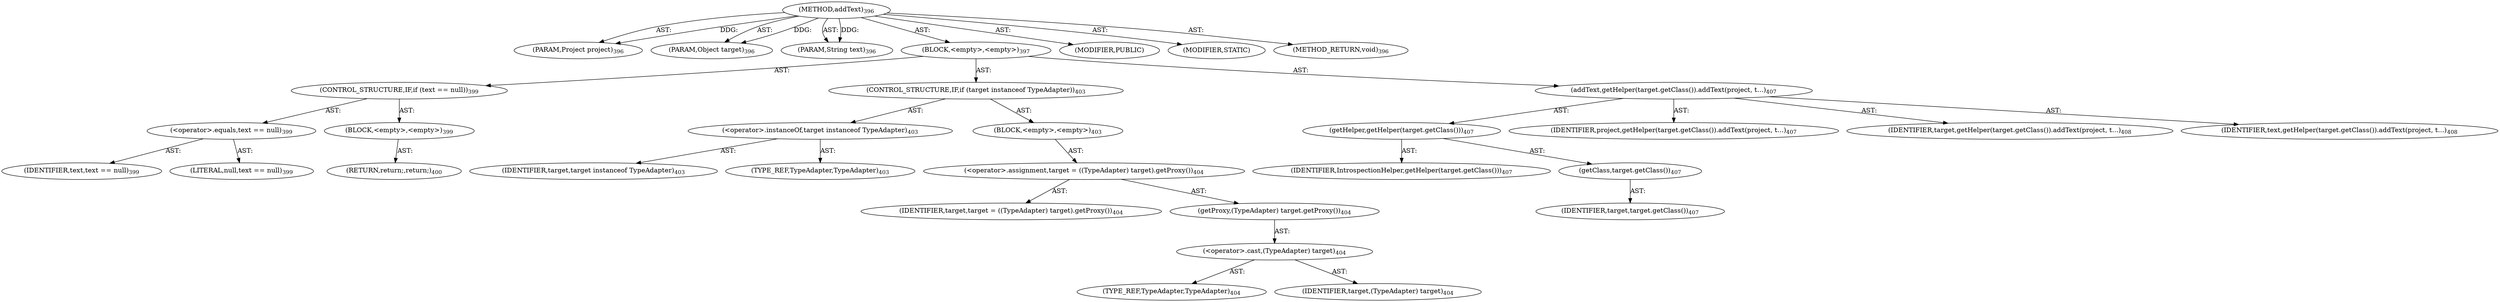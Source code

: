 digraph "addText" {  
"111669149705" [label = <(METHOD,addText)<SUB>396</SUB>> ]
"115964117008" [label = <(PARAM,Project project)<SUB>396</SUB>> ]
"115964117009" [label = <(PARAM,Object target)<SUB>396</SUB>> ]
"115964117010" [label = <(PARAM,String text)<SUB>396</SUB>> ]
"25769803818" [label = <(BLOCK,&lt;empty&gt;,&lt;empty&gt;)<SUB>397</SUB>> ]
"47244640284" [label = <(CONTROL_STRUCTURE,IF,if (text == null))<SUB>399</SUB>> ]
"30064771200" [label = <(&lt;operator&gt;.equals,text == null)<SUB>399</SUB>> ]
"68719476854" [label = <(IDENTIFIER,text,text == null)<SUB>399</SUB>> ]
"90194313242" [label = <(LITERAL,null,text == null)<SUB>399</SUB>> ]
"25769803819" [label = <(BLOCK,&lt;empty&gt;,&lt;empty&gt;)<SUB>399</SUB>> ]
"146028888070" [label = <(RETURN,return;,return;)<SUB>400</SUB>> ]
"47244640285" [label = <(CONTROL_STRUCTURE,IF,if (target instanceof TypeAdapter))<SUB>403</SUB>> ]
"30064771201" [label = <(&lt;operator&gt;.instanceOf,target instanceof TypeAdapter)<SUB>403</SUB>> ]
"68719476855" [label = <(IDENTIFIER,target,target instanceof TypeAdapter)<SUB>403</SUB>> ]
"180388626440" [label = <(TYPE_REF,TypeAdapter,TypeAdapter)<SUB>403</SUB>> ]
"25769803820" [label = <(BLOCK,&lt;empty&gt;,&lt;empty&gt;)<SUB>403</SUB>> ]
"30064771202" [label = <(&lt;operator&gt;.assignment,target = ((TypeAdapter) target).getProxy())<SUB>404</SUB>> ]
"68719476856" [label = <(IDENTIFIER,target,target = ((TypeAdapter) target).getProxy())<SUB>404</SUB>> ]
"30064771203" [label = <(getProxy,(TypeAdapter) target.getProxy())<SUB>404</SUB>> ]
"30064771204" [label = <(&lt;operator&gt;.cast,(TypeAdapter) target)<SUB>404</SUB>> ]
"180388626441" [label = <(TYPE_REF,TypeAdapter,TypeAdapter)<SUB>404</SUB>> ]
"68719476857" [label = <(IDENTIFIER,target,(TypeAdapter) target)<SUB>404</SUB>> ]
"30064771205" [label = <(addText,getHelper(target.getClass()).addText(project, t...)<SUB>407</SUB>> ]
"30064771206" [label = <(getHelper,getHelper(target.getClass()))<SUB>407</SUB>> ]
"68719476858" [label = <(IDENTIFIER,IntrospectionHelper,getHelper(target.getClass()))<SUB>407</SUB>> ]
"30064771207" [label = <(getClass,target.getClass())<SUB>407</SUB>> ]
"68719476859" [label = <(IDENTIFIER,target,target.getClass())<SUB>407</SUB>> ]
"68719476860" [label = <(IDENTIFIER,project,getHelper(target.getClass()).addText(project, t...)<SUB>407</SUB>> ]
"68719476861" [label = <(IDENTIFIER,target,getHelper(target.getClass()).addText(project, t...)<SUB>408</SUB>> ]
"68719476862" [label = <(IDENTIFIER,text,getHelper(target.getClass()).addText(project, t...)<SUB>408</SUB>> ]
"133143986205" [label = <(MODIFIER,PUBLIC)> ]
"133143986206" [label = <(MODIFIER,STATIC)> ]
"128849018889" [label = <(METHOD_RETURN,void)<SUB>396</SUB>> ]
  "111669149705" -> "115964117008"  [ label = "AST: "] 
  "111669149705" -> "115964117009"  [ label = "AST: "] 
  "111669149705" -> "115964117010"  [ label = "AST: "] 
  "111669149705" -> "25769803818"  [ label = "AST: "] 
  "111669149705" -> "133143986205"  [ label = "AST: "] 
  "111669149705" -> "133143986206"  [ label = "AST: "] 
  "111669149705" -> "128849018889"  [ label = "AST: "] 
  "25769803818" -> "47244640284"  [ label = "AST: "] 
  "25769803818" -> "47244640285"  [ label = "AST: "] 
  "25769803818" -> "30064771205"  [ label = "AST: "] 
  "47244640284" -> "30064771200"  [ label = "AST: "] 
  "47244640284" -> "25769803819"  [ label = "AST: "] 
  "30064771200" -> "68719476854"  [ label = "AST: "] 
  "30064771200" -> "90194313242"  [ label = "AST: "] 
  "25769803819" -> "146028888070"  [ label = "AST: "] 
  "47244640285" -> "30064771201"  [ label = "AST: "] 
  "47244640285" -> "25769803820"  [ label = "AST: "] 
  "30064771201" -> "68719476855"  [ label = "AST: "] 
  "30064771201" -> "180388626440"  [ label = "AST: "] 
  "25769803820" -> "30064771202"  [ label = "AST: "] 
  "30064771202" -> "68719476856"  [ label = "AST: "] 
  "30064771202" -> "30064771203"  [ label = "AST: "] 
  "30064771203" -> "30064771204"  [ label = "AST: "] 
  "30064771204" -> "180388626441"  [ label = "AST: "] 
  "30064771204" -> "68719476857"  [ label = "AST: "] 
  "30064771205" -> "30064771206"  [ label = "AST: "] 
  "30064771205" -> "68719476860"  [ label = "AST: "] 
  "30064771205" -> "68719476861"  [ label = "AST: "] 
  "30064771205" -> "68719476862"  [ label = "AST: "] 
  "30064771206" -> "68719476858"  [ label = "AST: "] 
  "30064771206" -> "30064771207"  [ label = "AST: "] 
  "30064771207" -> "68719476859"  [ label = "AST: "] 
  "111669149705" -> "115964117008"  [ label = "DDG: "] 
  "111669149705" -> "115964117009"  [ label = "DDG: "] 
  "111669149705" -> "115964117010"  [ label = "DDG: "] 
}
